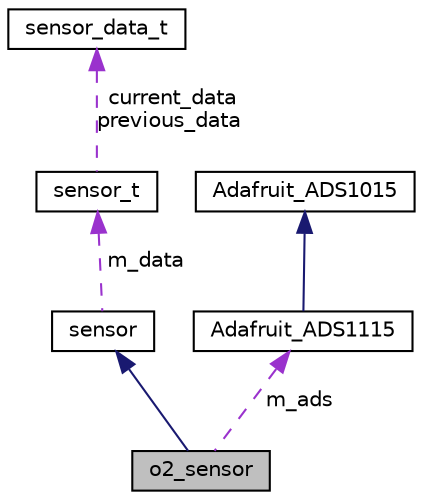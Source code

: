 digraph "o2_sensor"
{
  edge [fontname="Helvetica",fontsize="10",labelfontname="Helvetica",labelfontsize="10"];
  node [fontname="Helvetica",fontsize="10",shape=record];
  Node2 [label="o2_sensor",height=0.2,width=0.4,color="black", fillcolor="grey75", style="filled", fontcolor="black"];
  Node3 -> Node2 [dir="back",color="midnightblue",fontsize="10",style="solid",fontname="Helvetica"];
  Node3 [label="sensor",height=0.2,width=0.4,color="black", fillcolor="white", style="filled",URL="$classsensor.html",tooltip="Base class for all sensors. "];
  Node4 -> Node3 [dir="back",color="darkorchid3",fontsize="10",style="dashed",label=" m_data" ,fontname="Helvetica"];
  Node4 [label="sensor_t",height=0.2,width=0.4,color="black", fillcolor="white", style="filled",URL="$structsensor__t.html",tooltip="Structure contains sensor specific data. Calibration data, previous and current data read from sensor..."];
  Node5 -> Node4 [dir="back",color="darkorchid3",fontsize="10",style="dashed",label=" current_data\nprevious_data" ,fontname="Helvetica"];
  Node5 [label="sensor_data_t",height=0.2,width=0.4,color="black", fillcolor="white", style="filled",URL="$unionsensor__data__t.html",tooltip="sensor_data_t where the sensor reading is stored "];
  Node6 -> Node2 [dir="back",color="darkorchid3",fontsize="10",style="dashed",label=" m_ads" ,fontname="Helvetica"];
  Node6 [label="Adafruit_ADS1115",height=0.2,width=0.4,color="black", fillcolor="white", style="filled",URL="$class_adafruit___a_d_s1115.html",tooltip="Sensor driver for the Adafruit ADS1115 ADC breakout. "];
  Node7 -> Node6 [dir="back",color="midnightblue",fontsize="10",style="solid",fontname="Helvetica"];
  Node7 [label="Adafruit_ADS1015",height=0.2,width=0.4,color="black", fillcolor="white", style="filled",URL="$class_adafruit___a_d_s1015.html",tooltip="Sensor driver for the Adafruit ADS1015 ADC breakout. "];
}
